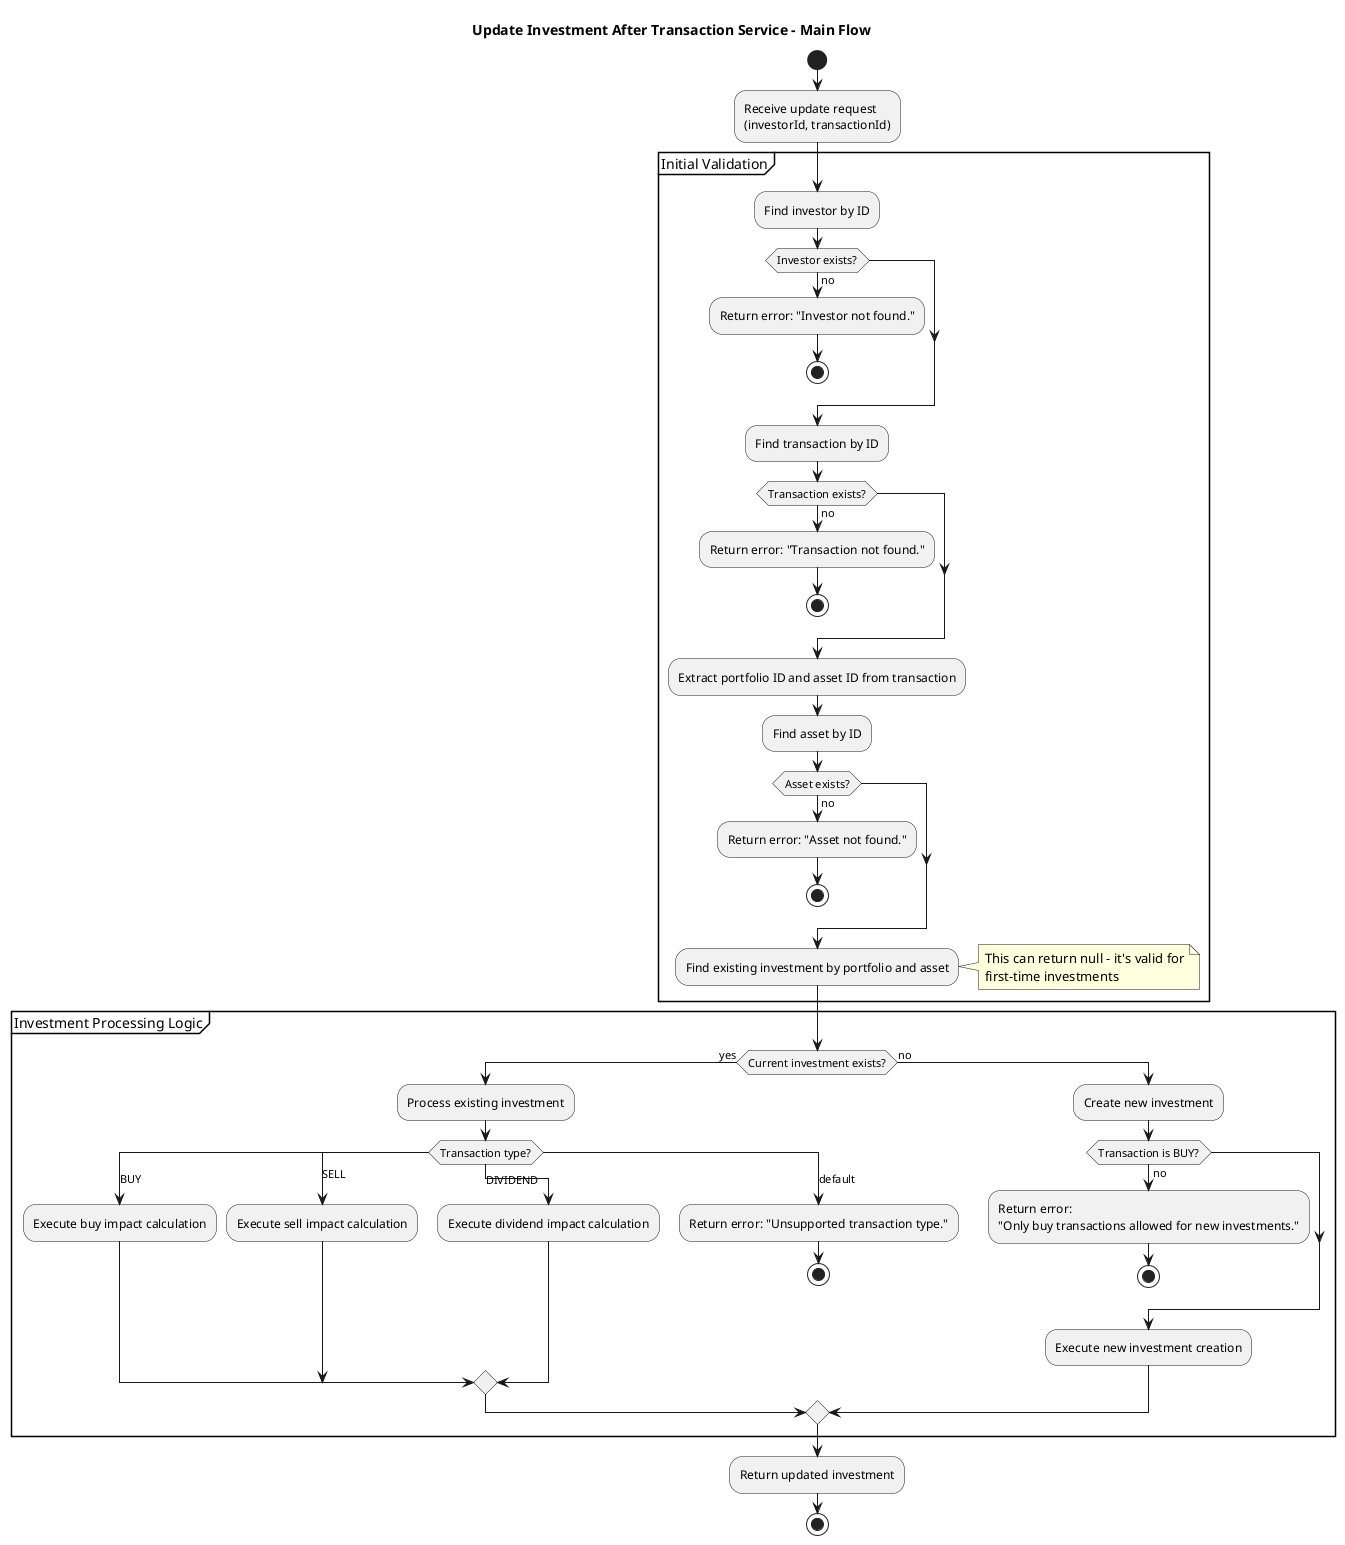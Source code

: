 @startuml Update Investment After Transaction - Main Flow
title Update Investment After Transaction Service - Main Flow

start

:Receive update request\n(investorId, transactionId);

partition "Initial Validation" {
  :Find investor by ID;
  if (Investor exists?) then (no)
    :Return error: "Investor not found.";
    stop
  endif
  
  :Find transaction by ID;
  if (Transaction exists?) then (no)
    :Return error: "Transaction not found.";
    stop
  endif
  
  :Extract portfolio ID and asset ID from transaction;
  
  :Find asset by ID;
  if (Asset exists?) then (no)
    :Return error: "Asset not found.";
    stop
  endif
  
  :Find existing investment by portfolio and asset;
  note right
    This can return null - it's valid for
    first-time investments
  end note
}

partition "Investment Processing Logic" {
  if (Current investment exists?) then (yes)
    :Process existing investment;
    
    switch (Transaction type?)
    case (BUY)
      :Execute buy impact calculation;
    case (SELL)  
      :Execute sell impact calculation;
    case (DIVIDEND)
      :Execute dividend impact calculation;
    case (default)
      :Return error: "Unsupported transaction type.";
      stop
    endswitch
    
  else (no)
    :Create new investment;
    
    if (Transaction is BUY?) then (no)
      :Return error:\n"Only buy transactions allowed for new investments.";
      stop
    endif
    
    :Execute new investment creation;
  endif
}

:Return updated investment;

stop
@enduml